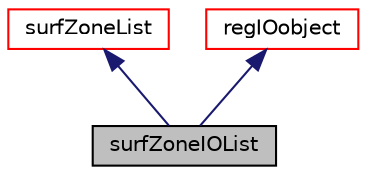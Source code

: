 digraph "surfZoneIOList"
{
  bgcolor="transparent";
  edge [fontname="Helvetica",fontsize="10",labelfontname="Helvetica",labelfontsize="10"];
  node [fontname="Helvetica",fontsize="10",shape=record];
  Node5 [label="surfZoneIOList",height=0.2,width=0.4,color="black", fillcolor="grey75", style="filled", fontcolor="black"];
  Node6 -> Node5 [dir="back",color="midnightblue",fontsize="10",style="solid",fontname="Helvetica"];
  Node6 [label="surfZoneList",height=0.2,width=0.4,color="red",URL="$a26833.html",tooltip="A 1D array of objects of type <T>, where the size of the vector is known and used for subscript bound..."];
  Node8 -> Node5 [dir="back",color="midnightblue",fontsize="10",style="solid",fontname="Helvetica"];
  Node8 [label="regIOobject",height=0.2,width=0.4,color="red",URL="$a27441.html",tooltip="regIOobject is an abstract class derived from IOobject to handle automatic object registration with t..."];
}

